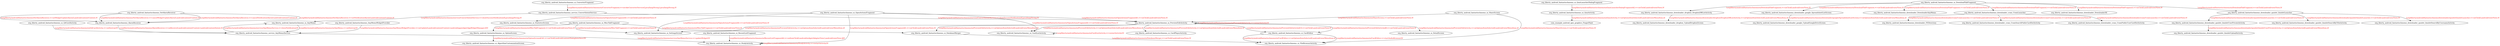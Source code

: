 digraph G {
org_liberty_android_fantastischmemo_ui_AnyMemo -> org_liberty_android_fantastischmemo_service_AnyMemoService [label="Lorg/liberty/android/fantastischmemo/ui/AnyMemo;=>onDestroy()V", fontcolor="red"];
org_liberty_android_fantastischmemo_AlarmReceiver -> org_liberty_android_fantastischmemo_service_AnyMemoService [label="Lorg/liberty/android/fantastischmemo/AlarmReceiver;=>onReceive(Landroid/content/Context;Landroid/content/Intent;)V", fontcolor="red"];
org_liberty_android_fantastischmemo_ui_QuizActivity -> com_example_android_apis_graphics_FingerPaint [label="Lorg/liberty/android/fantastischmemo/ui/QuizActivity;=>onOptionsItemSelected(Landroid/view/MenuItem;)Z", fontcolor="red"];
org_liberty_android_fantastischmemo_ui_PreviewEditActivity -> org_liberty_android_fantastischmemo_ui_SettingsScreen [label="Lorg/liberty/android/fantastischmemo/ui/PreviewEditActivity;=>onOptionsItemSelected(Landroid/view/MenuItem;)Z", fontcolor="red"];
org_liberty_android_fantastischmemo_ui_PreviewEditActivity -> org_liberty_android_fantastischmemo_ui_DetailScreen [label="Lorg/liberty/android/fantastischmemo/ui/PreviewEditActivity;=>onOptionsItemSelected(Landroid/view/MenuItem;)Z", fontcolor="red"];
org_liberty_android_fantastischmemo_ui_PreviewEditActivity -> org_liberty_android_fantastischmemo_ui_CardListActivity [label="Lorg/liberty/android/fantastischmemo/ui/PreviewEditActivity;=>onOptionsItemSelected(Landroid/view/MenuItem;)Z", fontcolor="red"];
org_liberty_android_fantastischmemo_ui_PreviewEditActivity -> org_liberty_android_fantastischmemo_ui_CardPlayerActivity [label="Lorg/liberty/android/fantastischmemo/ui/PreviewEditActivity;=>onOptionsItemSelected(Landroid/view/MenuItem;)Z", fontcolor="red"];
org_liberty_android_fantastischmemo_ui_PreviewEditActivity -> org_liberty_android_fantastischmemo_ui_DatabaseMerger [label="Lorg/liberty/android/fantastischmemo/ui/PreviewEditActivity;=>onOptionsItemSelected(Landroid/view/MenuItem;)Z", fontcolor="red"];
org_liberty_android_fantastischmemo_ui_PreviewEditActivity -> org_liberty_android_fantastischmemo_ui_CardEditor [label="Lorg/liberty/android/fantastischmemo/ui/PreviewEditActivity$9;=>onClick(Landroid/view/View;)V", fontcolor="red"];
org_liberty_android_fantastischmemo_ui_PreviewEditActivity -> org_liberty_android_fantastischmemo_ui_CardEditor [label="Lorg/liberty/android/fantastischmemo/ui/PreviewEditActivity$10;=>onClick(Landroid/view/View;)V", fontcolor="red"];
org_liberty_android_fantastischmemo_ui_PreviewEditActivity -> org_liberty_android_fantastischmemo_ui_PreviewEditActivity [label="Lorg/liberty/android/fantastischmemo/ui/PreviewEditActivity;=>restartActivity()V", fontcolor="red"];
org_liberty_android_fantastischmemo_ui_CardEditor -> org_liberty_android_fantastischmemo_ui_FileBrowserActivity [label="Lorg/liberty/android/fantastischmemo/ui/CardEditor;=>onOptionsItemSelected(Landroid/view/MenuItem;)Z", fontcolor="red"];
org_liberty_android_fantastischmemo_ui_CardEditor -> org_liberty_android_fantastischmemo_ui_FileBrowserActivity [label="Lorg/liberty/android/fantastischmemo/ui/CardEditor;=>startAudioBrowser()V", fontcolor="red"];
org_liberty_android_fantastischmemo_downloader_dropbox_DropboxDBListActivity -> org_liberty_android_fantastischmemo_downloader_dropbox_UploadDropboxScreen [label="Lorg/liberty/android/fantastischmemo/downloader/dropbox/DropboxDBListActivity;=>onOptionsItemSelected(Landroid/view/MenuItem;)Z", fontcolor="red"];
org_liberty_android_fantastischmemo_downloader_google_SpreadsheetListScreen -> org_liberty_android_fantastischmemo_downloader_google_UploadGoogleDriveScreen [label="Lorg/liberty/android/fantastischmemo/downloader/google/SpreadsheetListScreen;=>onOptionsItemSelected(Landroid/view/MenuItem;)Z", fontcolor="red"];
org_liberty_android_fantastischmemo_downloader_quizlet_QuizletUserPrivateActivity -> org_liberty_android_fantastischmemo_downloader_quizlet_QuizletUploadActivity [label="Lorg/liberty/android/fantastischmemo/downloader/quizlet/QuizletUserPrivateActivity;=>onOptionsItemSelected(Landroid/view/MenuItem;)Z", fontcolor="red"];
org_liberty_android_fantastischmemo_ui_ShareScreen -> org_liberty_android_fantastischmemo_ui_PreviewEditActivity [label="Lorg/liberty/android/fantastischmemo/ui/ShareScreen;=>onClick(Landroid/view/View;)V", fontcolor="red"];
org_liberty_android_fantastischmemo_ui_ShareScreen -> org_liberty_android_fantastischmemo_ui_FileBrowserActivity [label="Lorg/liberty/android/fantastischmemo/ui/ShareScreen;=>onClick(Landroid/view/View;)V", fontcolor="red"];
org_liberty_android_fantastischmemo_ui_DownloadTabFragment -> org_liberty_android_fantastischmemo_downloader_DownloaderAnyMemo [label="Lorg/liberty/android/fantastischmemo/ui/DownloadTabFragment;=>onClick(Landroid/view/View;)V", fontcolor="red"];
org_liberty_android_fantastischmemo_ui_DownloadTabFragment -> org_liberty_android_fantastischmemo_downloader_cram_CramLauncher [label="Lorg/liberty/android/fantastischmemo/ui/DownloadTabFragment;=>onClick(Landroid/view/View;)V", fontcolor="red"];
org_liberty_android_fantastischmemo_ui_DownloadTabFragment -> org_liberty_android_fantastischmemo_downloader_DownloaderSS [label="Lorg/liberty/android/fantastischmemo/ui/DownloadTabFragment;=>onClick(Landroid/view/View;)V", fontcolor="red"];
org_liberty_android_fantastischmemo_ui_DownloadTabFragment -> org_liberty_android_fantastischmemo_downloader_quizlet_QuizletLauncher [label="Lorg/liberty/android/fantastischmemo/ui/DownloadTabFragment;=>onClick(Landroid/view/View;)V", fontcolor="red"];
org_liberty_android_fantastischmemo_ui_DownloadTabFragment -> org_liberty_android_fantastischmemo_downloader_dropbox_DropboxDBListActivity [label="Lorg/liberty/android/fantastischmemo/ui/DownloadTabFragment;=>onClick(Landroid/view/View;)V", fontcolor="red"];
org_liberty_android_fantastischmemo_ui_DownloadTabFragment -> org_liberty_android_fantastischmemo_downloader_google_SpreadsheetListScreen [label="Lorg/liberty/android/fantastischmemo/ui/DownloadTabFragment;=>onClick(Landroid/view/View;)V", fontcolor="red"];
org_liberty_android_fantastischmemo_downloader_quizlet_QuizletLauncher -> org_liberty_android_fantastischmemo_downloader_quizlet_QuizletSearchByTitleActivity [label="Lorg/liberty/android/fantastischmemo/downloader/quizlet/QuizletLauncher;=>onClick(Landroid/view/View;)V", fontcolor="red"];
org_liberty_android_fantastischmemo_downloader_quizlet_QuizletLauncher -> org_liberty_android_fantastischmemo_downloader_quizlet_QuizletSearchByUsernameActivity [label="Lorg/liberty/android/fantastischmemo/downloader/quizlet/QuizletLauncher;=>onClick(Landroid/view/View;)V", fontcolor="red"];
org_liberty_android_fantastischmemo_downloader_quizlet_QuizletLauncher -> org_liberty_android_fantastischmemo_downloader_quizlet_QuizletUserPrivateActivity [label="Lorg/liberty/android/fantastischmemo/downloader/quizlet/QuizletLauncher;=>onClick(Landroid/view/View;)V", fontcolor="red"];
org_liberty_android_fantastischmemo_ui_MiscTabFragment -> org_liberty_android_fantastischmemo_ui_OptionScreen [label="Lorg/liberty/android/fantastischmemo/ui/MiscTabFragment;=>onClick(Landroid/view/View;)V", fontcolor="red"];
org_liberty_android_fantastischmemo_ui_MiscTabFragment -> org_liberty_android_fantastischmemo_ui_SettingsScreen [label="Lorg/liberty/android/fantastischmemo/ui/MiscTabFragment;=>onClick(Landroid/view/View;)V", fontcolor="red"];
org_liberty_android_fantastischmemo_ui_MiscTabFragment -> org_liberty_android_fantastischmemo_ui_DatabaseMerger [label="Lorg/liberty/android/fantastischmemo/ui/MiscTabFragment;=>onClick(Landroid/view/View;)V", fontcolor="red"];
org_liberty_android_fantastischmemo_ui_OpenActionsFragment -> org_liberty_android_fantastischmemo_ui_StudyActivity [label="Lorg/liberty/android/fantastischmemo/ui/OpenActionsFragment$1;=>onClick(Landroid/view/View;)V", fontcolor="red"];
org_liberty_android_fantastischmemo_ui_OpenActionsFragment -> org_liberty_android_fantastischmemo_ui_PreviewEditActivity [label="Lorg/liberty/android/fantastischmemo/ui/OpenActionsFragment$1;=>onClick(Landroid/view/View;)V", fontcolor="red"];
org_liberty_android_fantastischmemo_ui_OpenActionsFragment -> org_liberty_android_fantastischmemo_ui_CardListActivity [label="Lorg/liberty/android/fantastischmemo/ui/OpenActionsFragment$1;=>onClick(Landroid/view/View;)V", fontcolor="red"];
org_liberty_android_fantastischmemo_ui_OpenActionsFragment -> org_liberty_android_fantastischmemo_ui_SettingsScreen [label="Lorg/liberty/android/fantastischmemo/ui/OpenActionsFragment$1;=>onClick(Landroid/view/View;)V", fontcolor="red"];
org_liberty_android_fantastischmemo_ui_OpenActionsFragment -> org_liberty_android_fantastischmemo_ui_StatisticsScreen [label="Lorg/liberty/android/fantastischmemo/ui/OpenActionsFragment$1;=>onClick(Landroid/view/View;)V", fontcolor="red"];
org_liberty_android_fantastischmemo_downloader_cram_CramLauncher -> org_liberty_android_fantastischmemo_downloader_FEDirectory [label="Lorg/liberty/android/fantastischmemo/downloader/cram/CramLauncher;=>onClick(Landroid/view/View;)V", fontcolor="red"];
org_liberty_android_fantastischmemo_downloader_cram_CramLauncher -> org_liberty_android_fantastischmemo_downloader_cram_CramSearchPublicCardSetActivity [label="Lorg/liberty/android/fantastischmemo/downloader/cram/CramLauncher;=>onClick(Landroid/view/View;)V", fontcolor="red"];
org_liberty_android_fantastischmemo_downloader_cram_CramLauncher -> org_liberty_android_fantastischmemo_downloader_cram_CramPublicUserCardSetActivity [label="Lorg/liberty/android/fantastischmemo/downloader/cram/CramLauncher;=>onClick(Landroid/view/View;)V", fontcolor="red"];
org_liberty_android_fantastischmemo_ui_DatabaseMerger -> org_liberty_android_fantastischmemo_ui_FileBrowserActivity [label="Lorg/liberty/android/fantastischmemo/ui/DatabaseMerger;=>onClick(Landroid/view/View;)V", fontcolor="red"];
org_liberty_android_fantastischmemo_ui_QuizLauncherDialogFragment -> org_liberty_android_fantastischmemo_ui_QuizActivity [label="Lorg/liberty/android/fantastischmemo/ui/QuizLauncherDialogFragment$2;=>onClick(Landroid/view/View;)V", fontcolor="red"];
org_liberty_android_fantastischmemo_AnyMemoWidgetProvider -> org_liberty_android_fantastischmemo_service_AnyMemoService [label="Lorg/liberty/android/fantastischmemo/AnyMemoWidgetProvider;=>onUpdate(Landroid/content/Context;Landroid/appwidget/AppWidgetManager;[I)V", fontcolor="red"];
org_liberty_android_fantastischmemo_ui_RecentListFragment -> org_liberty_android_fantastischmemo_ui_StudyActivity [label="Lorg/liberty/android/fantastischmemo/ui/RecentListFragment$2;=>onItemClick(Landroid/widget/AdapterView;Landroid/view/View;IJ)V", fontcolor="red"];
org_liberty_android_fantastischmemo_ui_OptionScreen -> org_liberty_android_fantastischmemo_ui_AlgorithmCustomizationScreen [label="Lorg/liberty/android/fantastischmemo/ui/OptionScreen$1$1;=>onClick(Landroid/content/DialogInterface;I)V", fontcolor="red"];
org_liberty_android_fantastischmemo_ui_QACardActivity -> org_liberty_android_fantastischmemo_service_AnyMemoService [label="Lorg/liberty/android/fantastischmemo/ui/QACardActivity;=>onDestroy()V", fontcolor="red"];
org_liberty_android_fantastischmemo_ui_CardListActivity -> org_liberty_android_fantastischmemo_ui_CardListActivity [label="Lorg/liberty/android/fantastischmemo/ui/CardListActivity;=>restartActivity()V", fontcolor="red"];
org_liberty_android_fantastischmemo_service_AnyMemoService -> org_liberty_android_fantastischmemo_ui_StudyActivity [label="Lorg/liberty/android/fantastischmemo/service/AnyMemoService;=>updateWidget()V", fontcolor="red"];
org_liberty_android_fantastischmemo_service_AnyMemoService -> org_liberty_android_fantastischmemo_ui_AnyMemo [label="Lorg/liberty/android/fantastischmemo/service/AnyMemoService;=>showNotification()V", fontcolor="red"];
org_liberty_android_fantastischmemo_SetAlarmReceiver -> org_liberty_android_fantastischmemo_AlarmReceiver [label="Lorg/liberty/android/fantastischmemo/SetAlarmReceiver;=>setNotificationAlarm(Landroid/content/Context;)V", fontcolor="red"];
org_liberty_android_fantastischmemo_SetAlarmReceiver -> org_liberty_android_fantastischmemo_AlarmReceiver [label="Lorg/liberty/android/fantastischmemo/SetAlarmReceiver;=>setWidgetUpdateAlarm(Landroid/content/Context;)V", fontcolor="red"];
org_liberty_android_fantastischmemo_SetAlarmReceiver -> org_liberty_android_fantastischmemo_AlarmReceiver [label="Lorg/liberty/android/fantastischmemo/SetAlarmReceiver;=>cancelWidgetUpdateAlarm(Landroid/content/Context;)V", fontcolor="red"];
org_liberty_android_fantastischmemo_SetAlarmReceiver -> org_liberty_android_fantastischmemo_AlarmReceiver [label="Lorg/liberty/android/fantastischmemo/SetAlarmReceiver;=>cancelNotificationAlarm(Landroid/content/Context;)V", fontcolor="red"];
org_liberty_android_fantastischmemo_service_ConvertIntentService -> org_liberty_android_fantastischmemo_ui_PreviewEditActivity [label="Lorg/liberty/android/fantastischmemo/service/ConvertIntentService;=>showSuccessNotification(ILjava/lang/String;)V", fontcolor="red"];
org_liberty_android_fantastischmemo_service_ConvertIntentService -> org_liberty_android_fantastischmemo_ui_AnyMemo [label="Lorg/liberty/android/fantastischmemo/service/ConvertIntentService;=>showSuccessNotification(ILjava/lang/String;)V", fontcolor="red"];
org_liberty_android_fantastischmemo_ui_StudyActivity -> org_liberty_android_fantastischmemo_ui_StudyActivity [label="Lorg/liberty/android/fantastischmemo/ui/StudyActivity;=>restartActivity()V", fontcolor="red"];
org_liberty_android_fantastischmemo_ui_ConverterFragment -> org_liberty_android_fantastischmemo_service_ConvertIntentService [label="Lorg/liberty/android/fantastischmemo/ui/ConverterFragment;=>invokeConverterService(Ljava/lang/String;Ljava/lang/String;)V", fontcolor="red"];
}